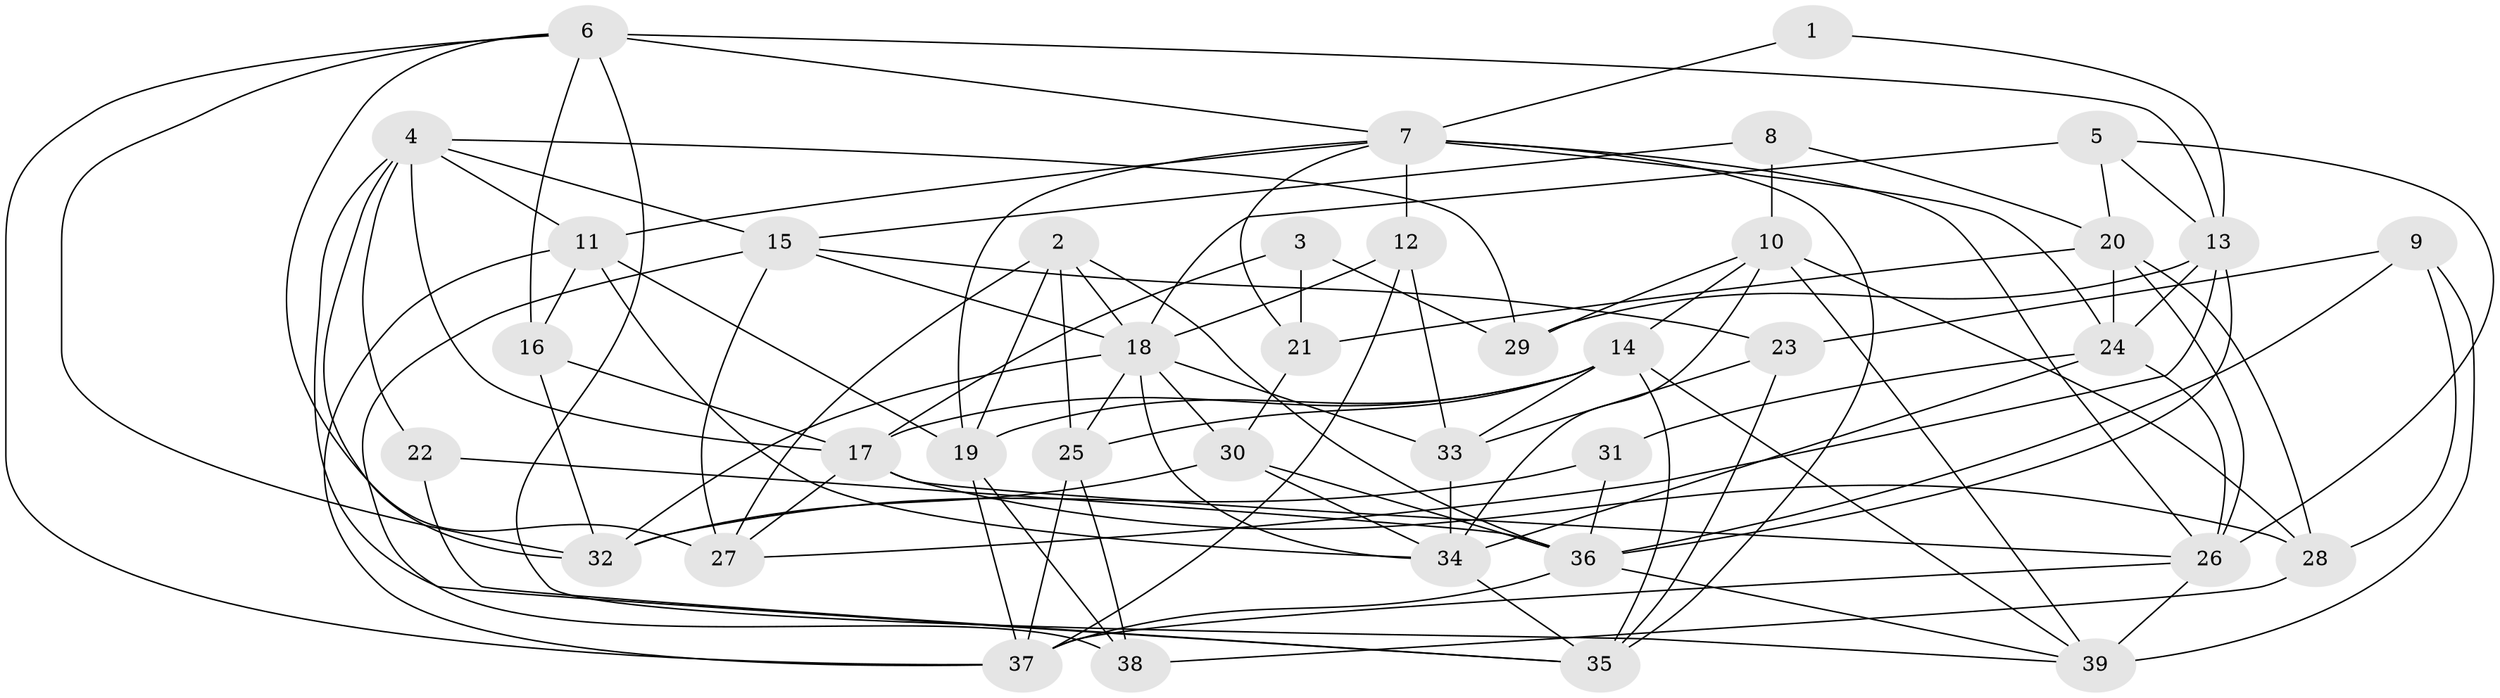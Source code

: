 // original degree distribution, {3: 0.2876712328767123, 4: 0.2054794520547945, 2: 0.136986301369863, 5: 0.2191780821917808, 6: 0.1095890410958904, 7: 0.0410958904109589}
// Generated by graph-tools (version 1.1) at 2025/50/03/09/25 03:50:06]
// undirected, 39 vertices, 106 edges
graph export_dot {
graph [start="1"]
  node [color=gray90,style=filled];
  1;
  2;
  3;
  4;
  5;
  6;
  7;
  8;
  9;
  10;
  11;
  12;
  13;
  14;
  15;
  16;
  17;
  18;
  19;
  20;
  21;
  22;
  23;
  24;
  25;
  26;
  27;
  28;
  29;
  30;
  31;
  32;
  33;
  34;
  35;
  36;
  37;
  38;
  39;
  1 -- 7 [weight=1.0];
  1 -- 13 [weight=1.0];
  2 -- 18 [weight=1.0];
  2 -- 19 [weight=1.0];
  2 -- 25 [weight=1.0];
  2 -- 27 [weight=1.0];
  2 -- 36 [weight=1.0];
  3 -- 17 [weight=1.0];
  3 -- 21 [weight=2.0];
  3 -- 29 [weight=1.0];
  4 -- 11 [weight=1.0];
  4 -- 15 [weight=1.0];
  4 -- 17 [weight=1.0];
  4 -- 22 [weight=1.0];
  4 -- 29 [weight=2.0];
  4 -- 32 [weight=1.0];
  4 -- 35 [weight=1.0];
  5 -- 13 [weight=1.0];
  5 -- 18 [weight=1.0];
  5 -- 20 [weight=1.0];
  5 -- 26 [weight=1.0];
  6 -- 7 [weight=1.0];
  6 -- 13 [weight=2.0];
  6 -- 16 [weight=1.0];
  6 -- 27 [weight=1.0];
  6 -- 32 [weight=1.0];
  6 -- 37 [weight=1.0];
  6 -- 39 [weight=1.0];
  7 -- 11 [weight=1.0];
  7 -- 12 [weight=1.0];
  7 -- 19 [weight=1.0];
  7 -- 21 [weight=1.0];
  7 -- 24 [weight=1.0];
  7 -- 26 [weight=1.0];
  7 -- 35 [weight=1.0];
  8 -- 10 [weight=1.0];
  8 -- 15 [weight=1.0];
  8 -- 20 [weight=1.0];
  9 -- 23 [weight=1.0];
  9 -- 28 [weight=1.0];
  9 -- 36 [weight=1.0];
  9 -- 39 [weight=1.0];
  10 -- 14 [weight=1.0];
  10 -- 28 [weight=2.0];
  10 -- 29 [weight=1.0];
  10 -- 34 [weight=1.0];
  10 -- 39 [weight=1.0];
  11 -- 16 [weight=1.0];
  11 -- 19 [weight=1.0];
  11 -- 34 [weight=1.0];
  11 -- 37 [weight=1.0];
  12 -- 18 [weight=1.0];
  12 -- 33 [weight=1.0];
  12 -- 37 [weight=1.0];
  13 -- 24 [weight=1.0];
  13 -- 27 [weight=1.0];
  13 -- 29 [weight=1.0];
  13 -- 36 [weight=1.0];
  14 -- 17 [weight=1.0];
  14 -- 19 [weight=1.0];
  14 -- 25 [weight=1.0];
  14 -- 33 [weight=1.0];
  14 -- 35 [weight=1.0];
  14 -- 39 [weight=1.0];
  15 -- 18 [weight=1.0];
  15 -- 23 [weight=1.0];
  15 -- 27 [weight=1.0];
  15 -- 38 [weight=1.0];
  16 -- 17 [weight=1.0];
  16 -- 32 [weight=1.0];
  17 -- 26 [weight=1.0];
  17 -- 27 [weight=1.0];
  17 -- 28 [weight=1.0];
  18 -- 25 [weight=1.0];
  18 -- 30 [weight=1.0];
  18 -- 32 [weight=1.0];
  18 -- 33 [weight=1.0];
  18 -- 34 [weight=1.0];
  19 -- 37 [weight=1.0];
  19 -- 38 [weight=1.0];
  20 -- 21 [weight=1.0];
  20 -- 24 [weight=1.0];
  20 -- 26 [weight=1.0];
  20 -- 28 [weight=1.0];
  21 -- 30 [weight=1.0];
  22 -- 35 [weight=1.0];
  22 -- 36 [weight=1.0];
  23 -- 33 [weight=1.0];
  23 -- 35 [weight=1.0];
  24 -- 26 [weight=1.0];
  24 -- 31 [weight=2.0];
  24 -- 34 [weight=1.0];
  25 -- 37 [weight=1.0];
  25 -- 38 [weight=1.0];
  26 -- 37 [weight=1.0];
  26 -- 39 [weight=1.0];
  28 -- 38 [weight=1.0];
  30 -- 32 [weight=1.0];
  30 -- 34 [weight=1.0];
  30 -- 36 [weight=1.0];
  31 -- 32 [weight=1.0];
  31 -- 36 [weight=1.0];
  33 -- 34 [weight=1.0];
  34 -- 35 [weight=1.0];
  36 -- 37 [weight=1.0];
  36 -- 39 [weight=1.0];
}
